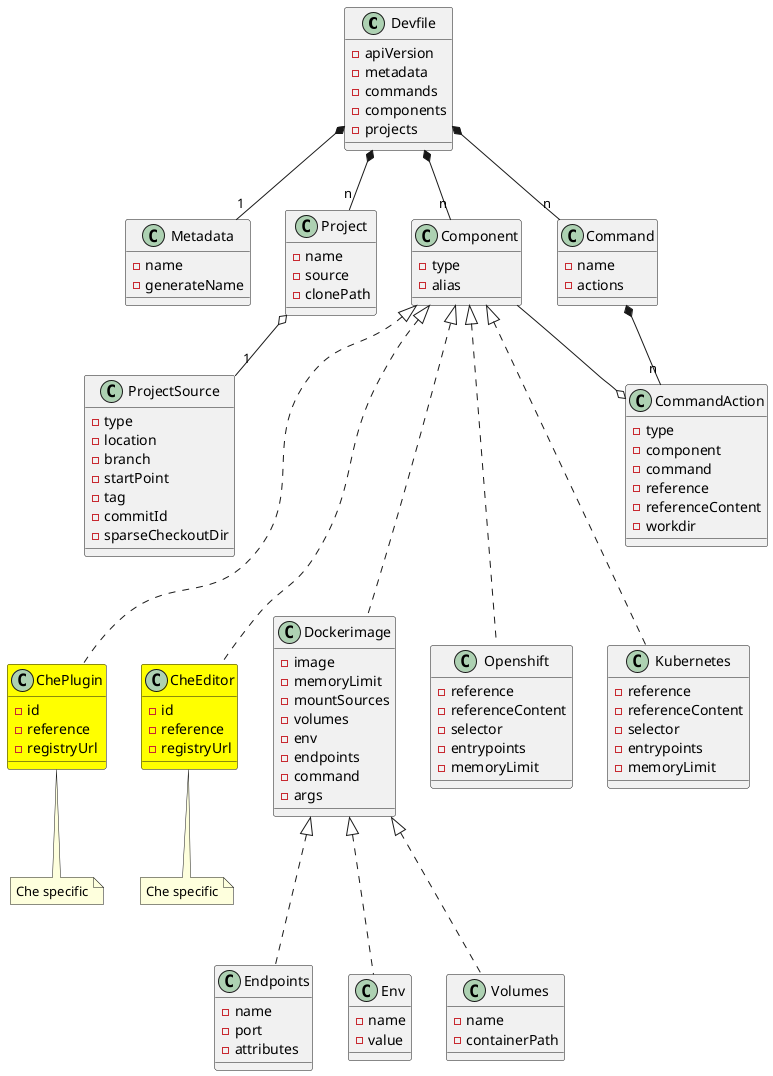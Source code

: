 @startuml devfile_next

class Devfile {
  - apiVersion
  - metadata
  - commands
  - components
  - projects
}

together {
  class Metadata
  class Component
  class Command
  class Project
}

Devfile *-- "1" Metadata
Devfile *-- "n" Component
Devfile *-- "n" Command
Devfile *-- "n" Project

class Metadata {
  - name
  - generateName
}

class Component {
    - type
    - alias
}


Component <|-.. Dockerimage
Component <|-.. Openshift
Component <|-.. Kubernetes
Component <|-.. ChePlugin
Component <|-.. CheEditor

class Command {
  - name
  - actions
}

Command *-- "n" CommandAction
CommandAction o-- Component

class CommandAction {
  - type
  - component
  - command
  - reference
  - referenceContent
  - workdir
}

class Project {
  - name
  - source
  - clonePath
}

Project o-- "1" ProjectSource

class ProjectSource {
  - type
  - location
  - branch
  - startPoint
  - tag
  - commitId
  - sparseCheckoutDir
}

Project -[hidden]> Component
Component -[hidden]> Command
ProjectSource -[hidden]> CommandAction

class Dockerimage {
   - image
   - memoryLimit
   - mountSources
   - volumes
   - env
   - endpoints
   - command
   - args
}

Dockerimage <|-.. Env
Dockerimage <|-.. Volumes
Dockerimage <|-.. Endpoints

class Env {
   - name
   - value
}

class Volumes {
   - name
   - containerPath
}

class Endpoints {
   - name
   - port
   - attributes
}

class Openshift {
  - reference
  - referenceContent
  - selector
  - entrypoints
  - memoryLimit
}

class Kubernetes {
  - reference
  - referenceContent
  - selector
  - entrypoints
  - memoryLimit
}

class ChePlugin #yellow {
  - id
  - reference
  - registryUrl
}
note bottom of ChePlugin: Che specific

class CheEditor #yellow {
  - id
  - reference
  - registryUrl
}
note bottom of CheEditor: Che specific

ChePlugin -[hidden]> CheEditor
CheEditor -[hidden]> Dockerimage

@enduml
